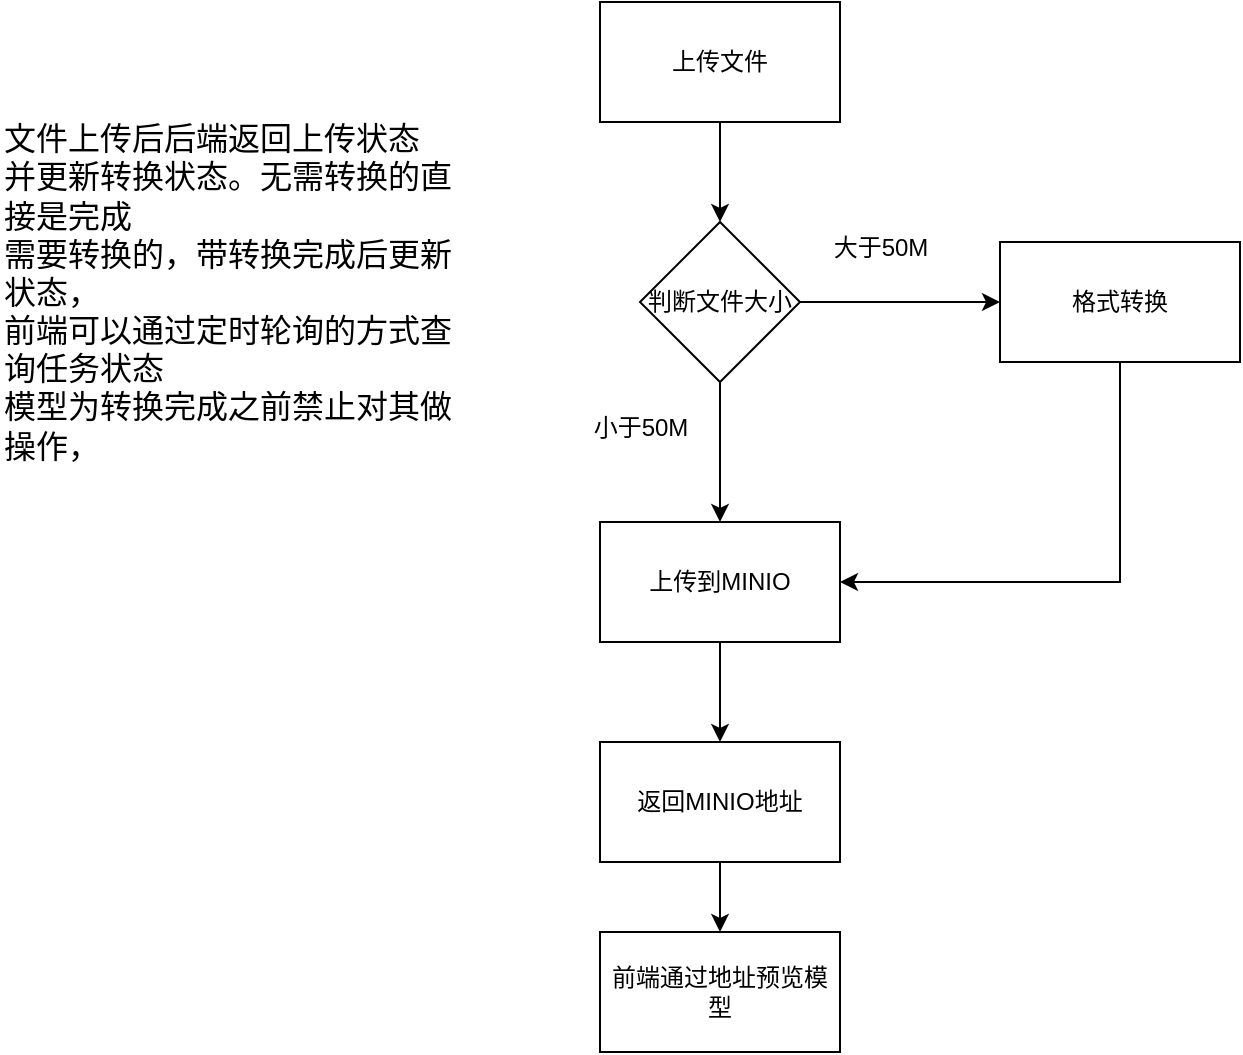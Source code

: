 <mxfile version="24.8.3">
  <diagram name="第 1 页" id="YBXHqBLOKnKqtkt-Qi3l">
    <mxGraphModel dx="1235" dy="719" grid="1" gridSize="10" guides="1" tooltips="1" connect="1" arrows="1" fold="1" page="1" pageScale="1" pageWidth="827" pageHeight="1169" math="0" shadow="0">
      <root>
        <mxCell id="0" />
        <mxCell id="1" parent="0" />
        <mxCell id="YJQG3W3xikhZhjCFSP7X-5" value="" style="edgeStyle=orthogonalEdgeStyle;rounded=0;orthogonalLoop=1;jettySize=auto;html=1;" edge="1" parent="1" source="YJQG3W3xikhZhjCFSP7X-1" target="YJQG3W3xikhZhjCFSP7X-2">
          <mxGeometry relative="1" as="geometry" />
        </mxCell>
        <mxCell id="YJQG3W3xikhZhjCFSP7X-1" value="上传文件" style="rounded=0;whiteSpace=wrap;html=1;" vertex="1" parent="1">
          <mxGeometry x="340" y="90" width="120" height="60" as="geometry" />
        </mxCell>
        <mxCell id="YJQG3W3xikhZhjCFSP7X-6" value="" style="edgeStyle=orthogonalEdgeStyle;rounded=0;orthogonalLoop=1;jettySize=auto;html=1;" edge="1" parent="1" source="YJQG3W3xikhZhjCFSP7X-2" target="YJQG3W3xikhZhjCFSP7X-3">
          <mxGeometry relative="1" as="geometry" />
        </mxCell>
        <mxCell id="YJQG3W3xikhZhjCFSP7X-8" value="" style="edgeStyle=orthogonalEdgeStyle;rounded=0;orthogonalLoop=1;jettySize=auto;html=1;" edge="1" parent="1" source="YJQG3W3xikhZhjCFSP7X-2" target="YJQG3W3xikhZhjCFSP7X-4">
          <mxGeometry relative="1" as="geometry" />
        </mxCell>
        <mxCell id="YJQG3W3xikhZhjCFSP7X-2" value="判断文件大小" style="rhombus;whiteSpace=wrap;html=1;" vertex="1" parent="1">
          <mxGeometry x="360" y="200" width="80" height="80" as="geometry" />
        </mxCell>
        <mxCell id="YJQG3W3xikhZhjCFSP7X-7" style="edgeStyle=orthogonalEdgeStyle;rounded=0;orthogonalLoop=1;jettySize=auto;html=1;entryX=1;entryY=0.5;entryDx=0;entryDy=0;" edge="1" parent="1" source="YJQG3W3xikhZhjCFSP7X-3" target="YJQG3W3xikhZhjCFSP7X-4">
          <mxGeometry relative="1" as="geometry">
            <Array as="points">
              <mxPoint x="600" y="380" />
            </Array>
          </mxGeometry>
        </mxCell>
        <mxCell id="YJQG3W3xikhZhjCFSP7X-3" value="格式转换" style="rounded=0;whiteSpace=wrap;html=1;" vertex="1" parent="1">
          <mxGeometry x="540" y="210" width="120" height="60" as="geometry" />
        </mxCell>
        <mxCell id="YJQG3W3xikhZhjCFSP7X-12" value="" style="edgeStyle=orthogonalEdgeStyle;rounded=0;orthogonalLoop=1;jettySize=auto;html=1;" edge="1" parent="1" source="YJQG3W3xikhZhjCFSP7X-4" target="YJQG3W3xikhZhjCFSP7X-11">
          <mxGeometry relative="1" as="geometry" />
        </mxCell>
        <mxCell id="YJQG3W3xikhZhjCFSP7X-4" value="上传到MINIO" style="rounded=0;whiteSpace=wrap;html=1;" vertex="1" parent="1">
          <mxGeometry x="340" y="350" width="120" height="60" as="geometry" />
        </mxCell>
        <mxCell id="YJQG3W3xikhZhjCFSP7X-9" value="大于50M" style="text;html=1;align=center;verticalAlign=middle;resizable=0;points=[];autosize=1;strokeColor=none;fillColor=none;" vertex="1" parent="1">
          <mxGeometry x="445" y="198" width="70" height="30" as="geometry" />
        </mxCell>
        <mxCell id="YJQG3W3xikhZhjCFSP7X-10" value="小于50M" style="text;html=1;align=center;verticalAlign=middle;resizable=0;points=[];autosize=1;strokeColor=none;fillColor=none;" vertex="1" parent="1">
          <mxGeometry x="325" y="288" width="70" height="30" as="geometry" />
        </mxCell>
        <mxCell id="YJQG3W3xikhZhjCFSP7X-14" value="" style="edgeStyle=orthogonalEdgeStyle;rounded=0;orthogonalLoop=1;jettySize=auto;html=1;" edge="1" parent="1" source="YJQG3W3xikhZhjCFSP7X-11" target="YJQG3W3xikhZhjCFSP7X-13">
          <mxGeometry relative="1" as="geometry" />
        </mxCell>
        <mxCell id="YJQG3W3xikhZhjCFSP7X-11" value="返回MINIO地址" style="rounded=0;whiteSpace=wrap;html=1;" vertex="1" parent="1">
          <mxGeometry x="340" y="460" width="120" height="60" as="geometry" />
        </mxCell>
        <mxCell id="YJQG3W3xikhZhjCFSP7X-13" value="前端通过地址预览模型" style="rounded=0;whiteSpace=wrap;html=1;" vertex="1" parent="1">
          <mxGeometry x="340" y="555" width="120" height="60" as="geometry" />
        </mxCell>
        <mxCell id="YJQG3W3xikhZhjCFSP7X-15" value="&lt;font style=&quot;font-size: 16px;&quot;&gt;文件上传后后端返回上传状态&lt;/font&gt;&lt;div style=&quot;font-size: 16px;&quot;&gt;&lt;font style=&quot;font-size: 16px;&quot;&gt;并更新转换状态。无需转换的直接是完成&lt;/font&gt;&lt;/div&gt;&lt;div style=&quot;font-size: 16px;&quot;&gt;&lt;font style=&quot;font-size: 16px;&quot;&gt;需要转换的，带转换完成后更新状态，&lt;/font&gt;&lt;/div&gt;&lt;div style=&quot;font-size: 16px;&quot;&gt;&lt;font style=&quot;font-size: 16px;&quot;&gt;前端可以通过定时轮询的方式查询任务状态&lt;/font&gt;&lt;/div&gt;&lt;div style=&quot;font-size: 16px;&quot;&gt;&lt;font style=&quot;font-size: 16px;&quot;&gt;模型为转换完成之前禁止对其做操作，&lt;/font&gt;&lt;/div&gt;" style="text;html=1;align=left;verticalAlign=middle;whiteSpace=wrap;rounded=0;" vertex="1" parent="1">
          <mxGeometry x="40" y="100" width="240" height="270" as="geometry" />
        </mxCell>
      </root>
    </mxGraphModel>
  </diagram>
</mxfile>
